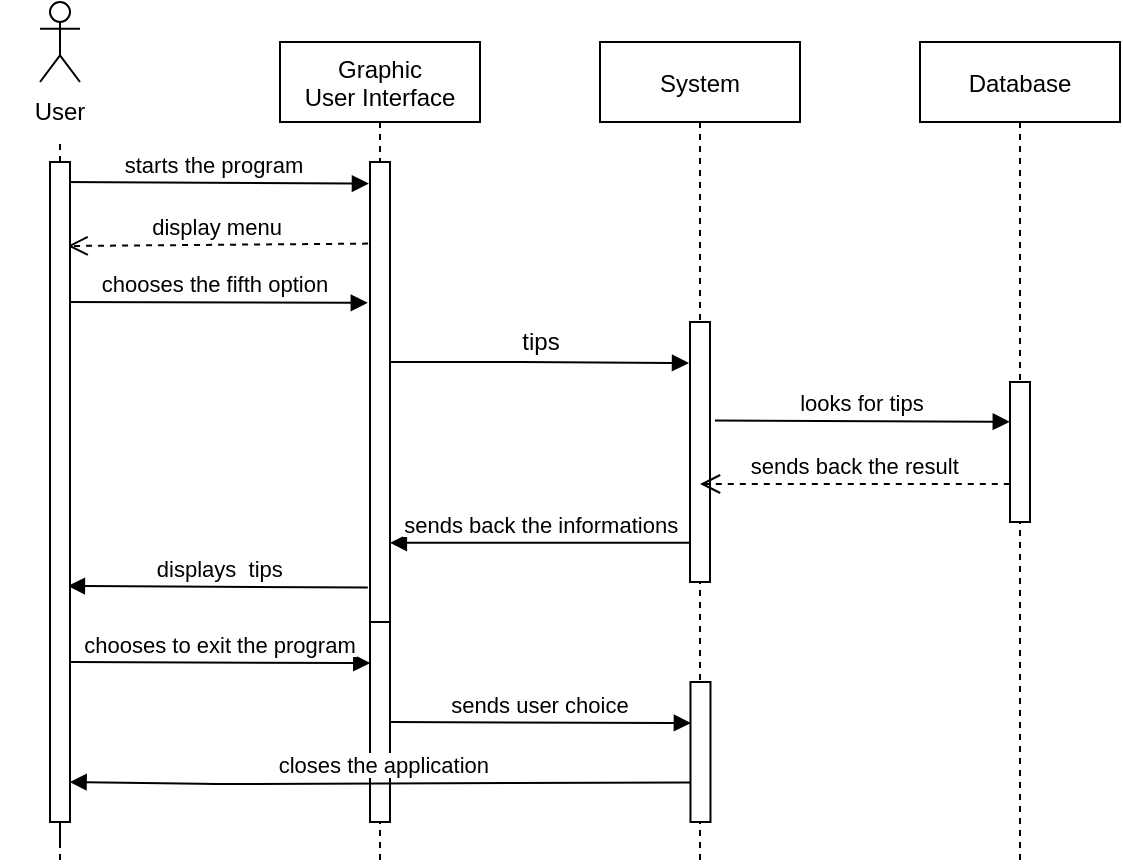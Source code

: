 <mxfile version="21.2.2" type="device">
  <diagram id="C5RBs43oDa-KdzZeNtuy" name="Page-1">
    <mxGraphModel dx="2043" dy="599" grid="1" gridSize="10" guides="1" tooltips="1" connect="1" arrows="1" fold="1" page="1" pageScale="1" pageWidth="827" pageHeight="1169" math="0" shadow="0">
      <root>
        <mxCell id="WIyWlLk6GJQsqaUBKTNV-0" />
        <mxCell id="WIyWlLk6GJQsqaUBKTNV-1" parent="WIyWlLk6GJQsqaUBKTNV-0" />
        <mxCell id="9-d625vDIgAPqHA31cNE-127" value="Graphic&#xa;User Interface" style="shape=umlLifeline;perimeter=lifelinePerimeter;container=1;collapsible=0;recursiveResize=0;rounded=0;shadow=0;strokeWidth=1;" vertex="1" parent="WIyWlLk6GJQsqaUBKTNV-1">
          <mxGeometry x="70" y="1080" width="100" height="410" as="geometry" />
        </mxCell>
        <mxCell id="9-d625vDIgAPqHA31cNE-128" value="" style="rounded=0;whiteSpace=wrap;html=1;" vertex="1" parent="9-d625vDIgAPqHA31cNE-127">
          <mxGeometry x="45" y="60" width="10" height="230" as="geometry" />
        </mxCell>
        <mxCell id="9-d625vDIgAPqHA31cNE-129" value="" style="rounded=0;whiteSpace=wrap;html=1;" vertex="1" parent="9-d625vDIgAPqHA31cNE-127">
          <mxGeometry x="45" y="290" width="10" height="100" as="geometry" />
        </mxCell>
        <mxCell id="9-d625vDIgAPqHA31cNE-130" value="System" style="shape=umlLifeline;perimeter=lifelinePerimeter;container=1;collapsible=0;recursiveResize=0;rounded=0;shadow=0;strokeWidth=1;" vertex="1" parent="WIyWlLk6GJQsqaUBKTNV-1">
          <mxGeometry x="230" y="1080" width="100" height="410" as="geometry" />
        </mxCell>
        <mxCell id="9-d625vDIgAPqHA31cNE-131" value="" style="rounded=0;whiteSpace=wrap;html=1;" vertex="1" parent="9-d625vDIgAPqHA31cNE-130">
          <mxGeometry x="45" y="140" width="10" height="130" as="geometry" />
        </mxCell>
        <mxCell id="9-d625vDIgAPqHA31cNE-132" value="" style="rounded=0;whiteSpace=wrap;html=1;" vertex="1" parent="9-d625vDIgAPqHA31cNE-130">
          <mxGeometry x="45.24" y="320" width="10" height="70" as="geometry" />
        </mxCell>
        <mxCell id="9-d625vDIgAPqHA31cNE-133" value="Database" style="shape=umlLifeline;perimeter=lifelinePerimeter;container=1;collapsible=0;recursiveResize=0;rounded=0;shadow=0;strokeWidth=1;" vertex="1" parent="WIyWlLk6GJQsqaUBKTNV-1">
          <mxGeometry x="390" y="1080" width="100" height="410" as="geometry" />
        </mxCell>
        <mxCell id="9-d625vDIgAPqHA31cNE-134" value="" style="rounded=0;whiteSpace=wrap;html=1;" vertex="1" parent="9-d625vDIgAPqHA31cNE-133">
          <mxGeometry x="45" y="170" width="10" height="70" as="geometry" />
        </mxCell>
        <mxCell id="9-d625vDIgAPqHA31cNE-135" value="" style="shape=umlActor;verticalLabelPosition=bottom;verticalAlign=top;html=1;outlineConnect=0;" vertex="1" parent="WIyWlLk6GJQsqaUBKTNV-1">
          <mxGeometry x="-50" y="1060" width="20" height="40" as="geometry" />
        </mxCell>
        <mxCell id="9-d625vDIgAPqHA31cNE-136" value="" style="endArrow=none;dashed=1;html=1;rounded=0;startArrow=none;" edge="1" parent="WIyWlLk6GJQsqaUBKTNV-1" source="9-d625vDIgAPqHA31cNE-147" target="9-d625vDIgAPqHA31cNE-135">
          <mxGeometry width="50" height="50" relative="1" as="geometry">
            <mxPoint x="-40" y="1610" as="sourcePoint" />
            <mxPoint x="-40" y="1140" as="targetPoint" />
          </mxGeometry>
        </mxCell>
        <mxCell id="9-d625vDIgAPqHA31cNE-137" value="starts the program" style="verticalAlign=bottom;endArrow=block;shadow=0;strokeWidth=1;entryX=-0.053;entryY=0.027;entryDx=0;entryDy=0;entryPerimeter=0;" edge="1" parent="WIyWlLk6GJQsqaUBKTNV-1">
          <mxGeometry relative="1" as="geometry">
            <mxPoint x="-40" y="1150" as="sourcePoint" />
            <mxPoint x="114.47" y="1150.8" as="targetPoint" />
          </mxGeometry>
        </mxCell>
        <mxCell id="9-d625vDIgAPqHA31cNE-138" value="chooses the fifth option" style="verticalAlign=bottom;endArrow=block;shadow=0;strokeWidth=1;entryX=-0.11;entryY=0.176;entryDx=0;entryDy=0;entryPerimeter=0;" edge="1" parent="WIyWlLk6GJQsqaUBKTNV-1">
          <mxGeometry x="0.007" relative="1" as="geometry">
            <mxPoint x="-40" y="1210" as="sourcePoint" />
            <mxPoint x="113.9" y="1210.4" as="targetPoint" />
            <mxPoint as="offset" />
          </mxGeometry>
        </mxCell>
        <mxCell id="9-d625vDIgAPqHA31cNE-139" value="" style="verticalAlign=bottom;endArrow=block;shadow=0;strokeWidth=1;exitX=1;exitY=0.25;exitDx=0;exitDy=0;entryX=-0.05;entryY=0.158;entryDx=0;entryDy=0;entryPerimeter=0;" edge="1" parent="WIyWlLk6GJQsqaUBKTNV-1" target="9-d625vDIgAPqHA31cNE-131">
          <mxGeometry relative="1" as="geometry">
            <mxPoint x="125" y="1240" as="sourcePoint" />
            <mxPoint x="270" y="1240" as="targetPoint" />
            <Array as="points">
              <mxPoint x="200" y="1240" />
            </Array>
          </mxGeometry>
        </mxCell>
        <mxCell id="9-d625vDIgAPqHA31cNE-140" value="tips" style="text;html=1;align=center;verticalAlign=middle;resizable=0;points=[];autosize=1;strokeColor=none;fillColor=none;" vertex="1" parent="WIyWlLk6GJQsqaUBKTNV-1">
          <mxGeometry x="180" y="1215" width="40" height="30" as="geometry" />
        </mxCell>
        <mxCell id="9-d625vDIgAPqHA31cNE-141" value="displays  tips" style="verticalAlign=bottom;endArrow=block;shadow=0;strokeWidth=1;entryX=0.895;entryY=0.424;entryDx=0;entryDy=0;entryPerimeter=0;exitX=-0.11;exitY=0.532;exitDx=0;exitDy=0;exitPerimeter=0;" edge="1" parent="WIyWlLk6GJQsqaUBKTNV-1">
          <mxGeometry x="-0.013" relative="1" as="geometry">
            <mxPoint x="113.9" y="1352.8" as="sourcePoint" />
            <mxPoint x="-36.05" y="1352" as="targetPoint" />
            <mxPoint as="offset" />
          </mxGeometry>
        </mxCell>
        <mxCell id="9-d625vDIgAPqHA31cNE-142" value="sends back the result" style="verticalAlign=bottom;endArrow=open;dashed=1;endSize=8;shadow=0;strokeWidth=1;exitX=-0.01;exitY=0.729;exitDx=0;exitDy=0;exitPerimeter=0;" edge="1" parent="WIyWlLk6GJQsqaUBKTNV-1" source="9-d625vDIgAPqHA31cNE-134">
          <mxGeometry relative="1" as="geometry">
            <mxPoint x="280" y="1301" as="targetPoint" />
            <mxPoint x="430" y="1301" as="sourcePoint" />
          </mxGeometry>
        </mxCell>
        <mxCell id="9-d625vDIgAPqHA31cNE-143" value="looks for tips" style="verticalAlign=bottom;endArrow=block;shadow=0;strokeWidth=1;exitX=1.248;exitY=0.379;exitDx=0;exitDy=0;exitPerimeter=0;entryX=-0.01;entryY=0.284;entryDx=0;entryDy=0;entryPerimeter=0;" edge="1" parent="WIyWlLk6GJQsqaUBKTNV-1" source="9-d625vDIgAPqHA31cNE-131" target="9-d625vDIgAPqHA31cNE-134">
          <mxGeometry relative="1" as="geometry">
            <mxPoint x="310" y="1270" as="sourcePoint" />
            <mxPoint x="420" y="1270" as="targetPoint" />
          </mxGeometry>
        </mxCell>
        <mxCell id="9-d625vDIgAPqHA31cNE-144" value="sends back the informations" style="verticalAlign=bottom;endArrow=block;shadow=0;strokeWidth=1;entryX=0.994;entryY=0.476;entryDx=0;entryDy=0;entryPerimeter=0;exitX=-0.041;exitY=0.849;exitDx=0;exitDy=0;exitPerimeter=0;" edge="1" parent="WIyWlLk6GJQsqaUBKTNV-1" source="9-d625vDIgAPqHA31cNE-131">
          <mxGeometry x="-0.013" relative="1" as="geometry">
            <mxPoint x="270" y="1330" as="sourcePoint" />
            <mxPoint x="124.94" y="1330.4" as="targetPoint" />
            <mxPoint as="offset" />
          </mxGeometry>
        </mxCell>
        <mxCell id="9-d625vDIgAPqHA31cNE-145" value="display menu" style="verticalAlign=bottom;endArrow=open;dashed=1;endSize=8;shadow=0;strokeWidth=1;entryX=0.88;entryY=0.084;entryDx=0;entryDy=0;entryPerimeter=0;exitX=-0.096;exitY=0.102;exitDx=0;exitDy=0;exitPerimeter=0;" edge="1" parent="WIyWlLk6GJQsqaUBKTNV-1">
          <mxGeometry x="0.005" relative="1" as="geometry">
            <mxPoint x="-36.2" y="1182" as="targetPoint" />
            <mxPoint x="114.04" y="1180.8" as="sourcePoint" />
            <mxPoint as="offset" />
          </mxGeometry>
        </mxCell>
        <mxCell id="9-d625vDIgAPqHA31cNE-146" value="" style="endArrow=none;dashed=1;html=1;rounded=0;startArrow=none;entryX=0.5;entryY=1;entryDx=0;entryDy=0;" edge="1" parent="WIyWlLk6GJQsqaUBKTNV-1" target="9-d625vDIgAPqHA31cNE-147">
          <mxGeometry width="50" height="50" relative="1" as="geometry">
            <mxPoint x="-40.0" y="1140" as="sourcePoint" />
            <mxPoint x="-40" y="1110" as="targetPoint" />
            <Array as="points" />
          </mxGeometry>
        </mxCell>
        <mxCell id="9-d625vDIgAPqHA31cNE-147" value="User" style="text;html=1;strokeColor=none;fillColor=none;align=center;verticalAlign=middle;whiteSpace=wrap;rounded=0;" vertex="1" parent="WIyWlLk6GJQsqaUBKTNV-1">
          <mxGeometry x="-70" y="1100" width="60" height="30" as="geometry" />
        </mxCell>
        <mxCell id="9-d625vDIgAPqHA31cNE-148" value="chooses to exit the program" style="verticalAlign=bottom;endArrow=block;shadow=0;strokeWidth=1;entryX=0.013;entryY=0.205;entryDx=0;entryDy=0;entryPerimeter=0;" edge="1" parent="WIyWlLk6GJQsqaUBKTNV-1" target="9-d625vDIgAPqHA31cNE-129">
          <mxGeometry x="-0.001" relative="1" as="geometry">
            <mxPoint x="-35.0" y="1390.016" as="sourcePoint" />
            <mxPoint x="110" y="1390" as="targetPoint" />
            <mxPoint as="offset" />
          </mxGeometry>
        </mxCell>
        <mxCell id="9-d625vDIgAPqHA31cNE-149" value="sends user choice" style="verticalAlign=bottom;endArrow=block;shadow=0;strokeWidth=1;entryX=0.02;entryY=0.293;entryDx=0;entryDy=0;entryPerimeter=0;exitX=1;exitY=0.5;exitDx=0;exitDy=0;" edge="1" parent="WIyWlLk6GJQsqaUBKTNV-1" source="9-d625vDIgAPqHA31cNE-129" target="9-d625vDIgAPqHA31cNE-132">
          <mxGeometry relative="1" as="geometry">
            <mxPoint x="130" y="1421" as="sourcePoint" />
            <mxPoint x="260.24" y="1420" as="targetPoint" />
            <mxPoint as="offset" />
          </mxGeometry>
        </mxCell>
        <mxCell id="9-d625vDIgAPqHA31cNE-150" value="" style="endArrow=none;dashed=1;html=1;rounded=0;startArrow=none;" edge="1" parent="WIyWlLk6GJQsqaUBKTNV-1">
          <mxGeometry width="50" height="50" relative="1" as="geometry">
            <mxPoint x="-40" y="1480" as="sourcePoint" />
            <mxPoint x="-40" y="1490" as="targetPoint" />
            <Array as="points">
              <mxPoint x="-40" y="1390" />
            </Array>
          </mxGeometry>
        </mxCell>
        <mxCell id="9-d625vDIgAPqHA31cNE-151" value="closes the application" style="verticalAlign=bottom;endArrow=block;shadow=0;strokeWidth=1;exitX=0.02;exitY=0.717;exitDx=0;exitDy=0;exitPerimeter=0;entryX=0.981;entryY=0.62;entryDx=0;entryDy=0;entryPerimeter=0;" edge="1" parent="WIyWlLk6GJQsqaUBKTNV-1" source="9-d625vDIgAPqHA31cNE-132">
          <mxGeometry x="-0.013" relative="1" as="geometry">
            <mxPoint x="270.24" y="1450" as="sourcePoint" />
            <mxPoint x="-35.19" y="1450" as="targetPoint" />
            <mxPoint as="offset" />
            <Array as="points">
              <mxPoint x="40.24" y="1451" />
            </Array>
          </mxGeometry>
        </mxCell>
        <mxCell id="9-d625vDIgAPqHA31cNE-152" value="" style="rounded=0;whiteSpace=wrap;html=1;" vertex="1" parent="WIyWlLk6GJQsqaUBKTNV-1">
          <mxGeometry x="-45" y="1140" width="10" height="330" as="geometry" />
        </mxCell>
      </root>
    </mxGraphModel>
  </diagram>
</mxfile>
